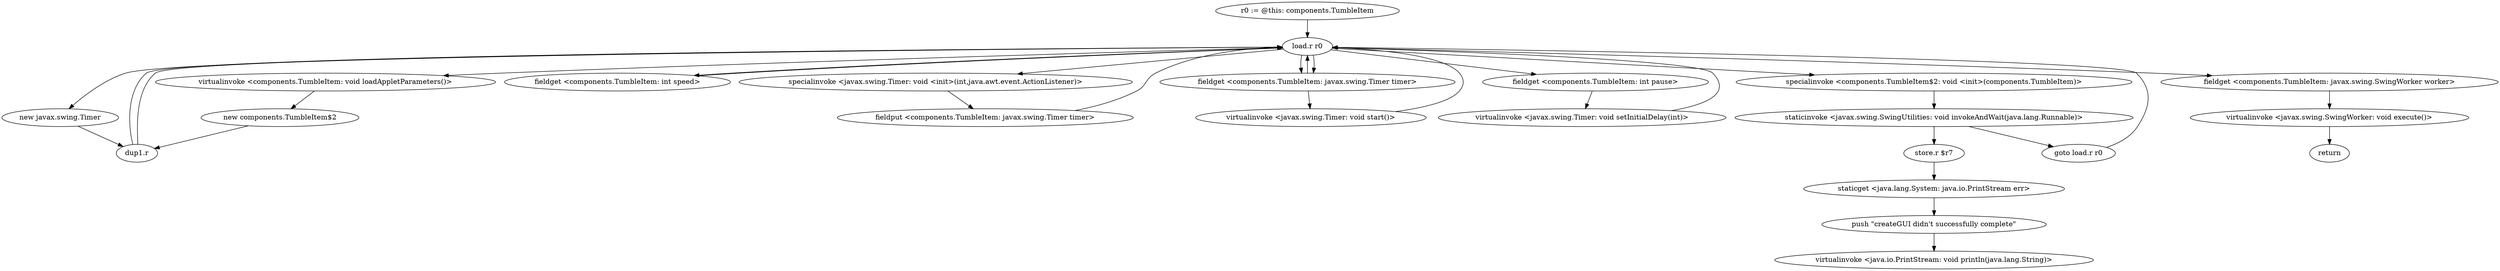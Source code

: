 digraph "" {
    "r0 := @this: components.TumbleItem"
    "load.r r0"
    "r0 := @this: components.TumbleItem"->"load.r r0";
    "virtualinvoke <components.TumbleItem: void loadAppletParameters()>"
    "load.r r0"->"virtualinvoke <components.TumbleItem: void loadAppletParameters()>";
    "new components.TumbleItem$2"
    "virtualinvoke <components.TumbleItem: void loadAppletParameters()>"->"new components.TumbleItem$2";
    "dup1.r"
    "new components.TumbleItem$2"->"dup1.r";
    "dup1.r"->"load.r r0";
    "specialinvoke <components.TumbleItem$2: void <init>(components.TumbleItem)>"
    "load.r r0"->"specialinvoke <components.TumbleItem$2: void <init>(components.TumbleItem)>";
    "staticinvoke <javax.swing.SwingUtilities: void invokeAndWait(java.lang.Runnable)>"
    "specialinvoke <components.TumbleItem$2: void <init>(components.TumbleItem)>"->"staticinvoke <javax.swing.SwingUtilities: void invokeAndWait(java.lang.Runnable)>";
    "goto load.r r0"
    "staticinvoke <javax.swing.SwingUtilities: void invokeAndWait(java.lang.Runnable)>"->"goto load.r r0";
    "goto load.r r0"->"load.r r0";
    "new javax.swing.Timer"
    "load.r r0"->"new javax.swing.Timer";
    "new javax.swing.Timer"->"dup1.r";
    "dup1.r"->"load.r r0";
    "fieldget <components.TumbleItem: int speed>"
    "load.r r0"->"fieldget <components.TumbleItem: int speed>";
    "fieldget <components.TumbleItem: int speed>"->"load.r r0";
    "specialinvoke <javax.swing.Timer: void <init>(int,java.awt.event.ActionListener)>"
    "load.r r0"->"specialinvoke <javax.swing.Timer: void <init>(int,java.awt.event.ActionListener)>";
    "fieldput <components.TumbleItem: javax.swing.Timer timer>"
    "specialinvoke <javax.swing.Timer: void <init>(int,java.awt.event.ActionListener)>"->"fieldput <components.TumbleItem: javax.swing.Timer timer>";
    "fieldput <components.TumbleItem: javax.swing.Timer timer>"->"load.r r0";
    "fieldget <components.TumbleItem: javax.swing.Timer timer>"
    "load.r r0"->"fieldget <components.TumbleItem: javax.swing.Timer timer>";
    "fieldget <components.TumbleItem: javax.swing.Timer timer>"->"load.r r0";
    "fieldget <components.TumbleItem: int pause>"
    "load.r r0"->"fieldget <components.TumbleItem: int pause>";
    "virtualinvoke <javax.swing.Timer: void setInitialDelay(int)>"
    "fieldget <components.TumbleItem: int pause>"->"virtualinvoke <javax.swing.Timer: void setInitialDelay(int)>";
    "virtualinvoke <javax.swing.Timer: void setInitialDelay(int)>"->"load.r r0";
    "load.r r0"->"fieldget <components.TumbleItem: javax.swing.Timer timer>";
    "virtualinvoke <javax.swing.Timer: void start()>"
    "fieldget <components.TumbleItem: javax.swing.Timer timer>"->"virtualinvoke <javax.swing.Timer: void start()>";
    "virtualinvoke <javax.swing.Timer: void start()>"->"load.r r0";
    "fieldget <components.TumbleItem: javax.swing.SwingWorker worker>"
    "load.r r0"->"fieldget <components.TumbleItem: javax.swing.SwingWorker worker>";
    "virtualinvoke <javax.swing.SwingWorker: void execute()>"
    "fieldget <components.TumbleItem: javax.swing.SwingWorker worker>"->"virtualinvoke <javax.swing.SwingWorker: void execute()>";
    "return"
    "virtualinvoke <javax.swing.SwingWorker: void execute()>"->"return";
    "store.r $r7"
    "staticinvoke <javax.swing.SwingUtilities: void invokeAndWait(java.lang.Runnable)>"->"store.r $r7";
    "staticget <java.lang.System: java.io.PrintStream err>"
    "store.r $r7"->"staticget <java.lang.System: java.io.PrintStream err>";
    "push \"createGUI didn\'t successfully complete\""
    "staticget <java.lang.System: java.io.PrintStream err>"->"push \"createGUI didn\'t successfully complete\"";
    "virtualinvoke <java.io.PrintStream: void println(java.lang.String)>"
    "push \"createGUI didn\'t successfully complete\""->"virtualinvoke <java.io.PrintStream: void println(java.lang.String)>";
}
